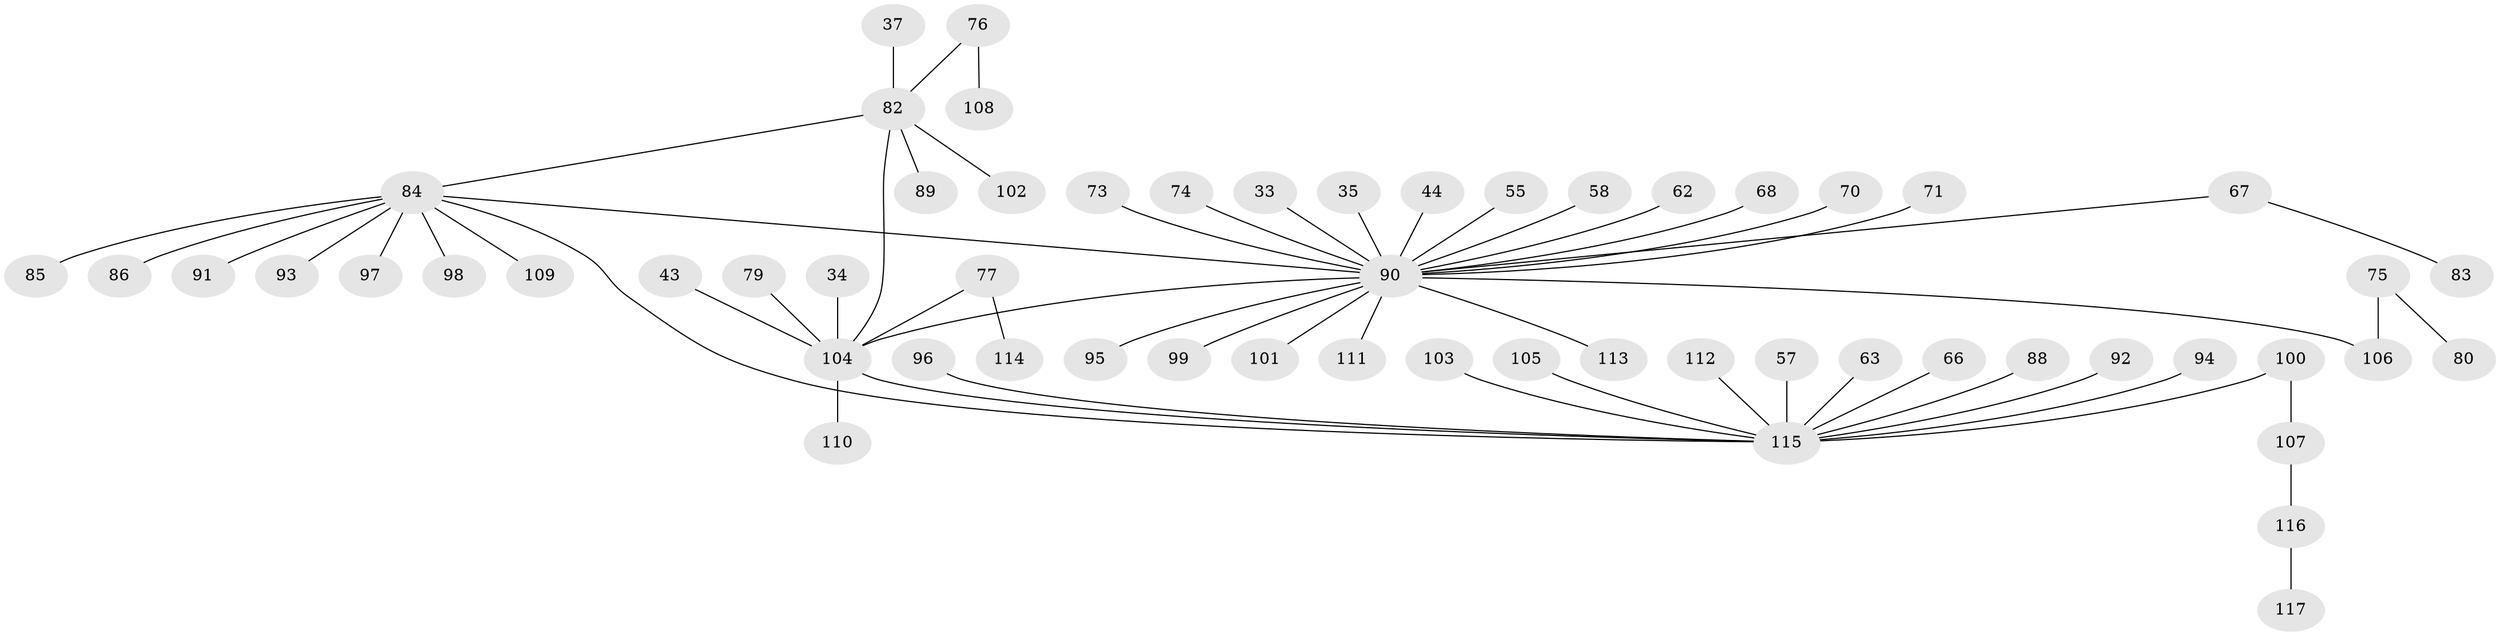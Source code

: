 // original degree distribution, {3: 0.13675213675213677, 6: 0.03418803418803419, 4: 0.06837606837606838, 7: 0.008547008547008548, 5: 0.02564102564102564, 1: 0.5128205128205128, 2: 0.21367521367521367}
// Generated by graph-tools (version 1.1) at 2025/45/03/04/25 21:45:13]
// undirected, 58 vertices, 59 edges
graph export_dot {
graph [start="1"]
  node [color=gray90,style=filled];
  33;
  34;
  35;
  37;
  43;
  44;
  55;
  57;
  58;
  62;
  63;
  66;
  67;
  68;
  70;
  71;
  73;
  74;
  75;
  76;
  77;
  79;
  80;
  82 [super="+7+10+11+17+19"];
  83;
  84 [super="+40+25+14+28+78+50"];
  85;
  86;
  88;
  89;
  90 [super="+53+61+54+64+65"];
  91;
  92;
  93;
  94;
  95;
  96;
  97;
  98;
  99;
  100;
  101;
  102;
  103;
  104 [super="+13+16"];
  105;
  106 [super="+72"];
  107;
  108;
  109;
  110;
  111;
  112;
  113;
  114;
  115 [super="+20+47+59+60+87+51+56"];
  116;
  117;
  33 -- 90;
  34 -- 104;
  35 -- 90;
  37 -- 82;
  43 -- 104;
  44 -- 90;
  55 -- 90;
  57 -- 115;
  58 -- 90;
  62 -- 90;
  63 -- 115;
  66 -- 115;
  67 -- 83;
  67 -- 90;
  68 -- 90;
  70 -- 90;
  71 -- 90;
  73 -- 90;
  74 -- 90;
  75 -- 80;
  75 -- 106;
  76 -- 108;
  76 -- 82;
  77 -- 114;
  77 -- 104;
  79 -- 104;
  82 -- 89;
  82 -- 102;
  82 -- 104;
  82 -- 84;
  84 -- 91;
  84 -- 98;
  84 -- 93;
  84 -- 109;
  84 -- 90;
  84 -- 97;
  84 -- 115;
  84 -- 85;
  84 -- 86;
  88 -- 115;
  90 -- 111;
  90 -- 113;
  90 -- 95;
  90 -- 101;
  90 -- 99;
  90 -- 104;
  90 -- 106;
  92 -- 115;
  94 -- 115;
  96 -- 115;
  100 -- 107;
  100 -- 115;
  103 -- 115;
  104 -- 110;
  104 -- 115;
  105 -- 115;
  107 -- 116;
  112 -- 115;
  116 -- 117;
}
